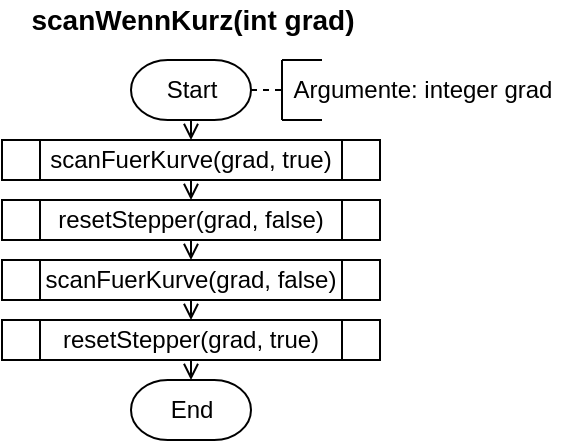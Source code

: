 <mxfile version="16.5.1" type="device"><diagram id="hd_CvWCOSDQh9xs3VqTj" name="Page-1"><mxGraphModel dx="264" dy="494" grid="1" gridSize="10" guides="1" tooltips="1" connect="1" arrows="1" fold="1" page="1" pageScale="1" pageWidth="291" pageHeight="413" math="0" shadow="0"><root><mxCell id="0"/><mxCell id="1" parent="0"/><mxCell id="Fwuzy_JyY4VhxeoALcnt-10" style="edgeStyle=orthogonalEdgeStyle;rounded=0;orthogonalLoop=1;jettySize=auto;html=1;exitX=0.5;exitY=1;exitDx=0;exitDy=0;exitPerimeter=0;entryX=0.5;entryY=0;entryDx=0;entryDy=0;endArrow=open;endFill=0;" edge="1" parent="1" source="Fwuzy_JyY4VhxeoALcnt-1" target="Fwuzy_JyY4VhxeoALcnt-7"><mxGeometry relative="1" as="geometry"/></mxCell><mxCell id="Fwuzy_JyY4VhxeoALcnt-1" value="Start" style="strokeWidth=1;html=1;shape=mxgraph.flowchart.terminator;whiteSpace=wrap;rounded=1;labelBackgroundColor=none;labelBorderColor=none;" vertex="1" parent="1"><mxGeometry x="75.5" y="50" width="60" height="30" as="geometry"/></mxCell><mxCell id="Fwuzy_JyY4VhxeoALcnt-2" value="" style="endArrow=none;dashed=1;html=1;rounded=0;labelBackgroundColor=none;labelBorderColor=none;fontFamily=Helvetica;fontSize=11;fontColor=default;strokeColor=default;shape=connector;exitX=1;exitY=0.5;exitDx=0;exitDy=0;exitPerimeter=0;" edge="1" parent="1" source="Fwuzy_JyY4VhxeoALcnt-1"><mxGeometry width="50" height="50" relative="1" as="geometry"><mxPoint x="150" y="65" as="sourcePoint"/><mxPoint x="151" y="65" as="targetPoint"/></mxGeometry></mxCell><mxCell id="Fwuzy_JyY4VhxeoALcnt-3" value="" style="endArrow=none;html=1;rounded=0;labelBackgroundColor=none;labelBorderColor=none;fontFamily=Helvetica;fontSize=11;fontColor=default;strokeColor=default;shape=connector;" edge="1" parent="1"><mxGeometry width="50" height="50" relative="1" as="geometry"><mxPoint x="171" y="50" as="sourcePoint"/><mxPoint x="151" y="50" as="targetPoint"/></mxGeometry></mxCell><mxCell id="Fwuzy_JyY4VhxeoALcnt-4" value="" style="endArrow=none;html=1;rounded=0;labelBackgroundColor=none;labelBorderColor=none;fontFamily=Helvetica;fontSize=11;fontColor=default;strokeColor=default;shape=connector;" edge="1" parent="1"><mxGeometry width="50" height="50" relative="1" as="geometry"><mxPoint x="151" y="80" as="sourcePoint"/><mxPoint x="151" y="50" as="targetPoint"/></mxGeometry></mxCell><mxCell id="Fwuzy_JyY4VhxeoALcnt-5" value="" style="endArrow=none;html=1;rounded=0;labelBackgroundColor=none;labelBorderColor=none;fontFamily=Helvetica;fontSize=11;fontColor=default;strokeColor=default;shape=connector;" edge="1" parent="1"><mxGeometry width="50" height="50" relative="1" as="geometry"><mxPoint x="171" y="80" as="sourcePoint"/><mxPoint x="151" y="80" as="targetPoint"/></mxGeometry></mxCell><mxCell id="Fwuzy_JyY4VhxeoALcnt-6" value="Argumente: integer grad" style="text;html=1;align=center;verticalAlign=middle;resizable=0;points=[];autosize=1;strokeColor=none;fillColor=none;" vertex="1" parent="1"><mxGeometry x="151" y="55" width="140" height="20" as="geometry"/></mxCell><mxCell id="Fwuzy_JyY4VhxeoALcnt-12" style="edgeStyle=orthogonalEdgeStyle;shape=connector;rounded=0;orthogonalLoop=1;jettySize=auto;html=1;exitX=0.5;exitY=1;exitDx=0;exitDy=0;entryX=0.5;entryY=0;entryDx=0;entryDy=0;labelBackgroundColor=default;fontFamily=Helvetica;fontSize=11;fontColor=default;endArrow=open;endFill=0;strokeColor=default;" edge="1" parent="1" source="Fwuzy_JyY4VhxeoALcnt-7" target="Fwuzy_JyY4VhxeoALcnt-11"><mxGeometry relative="1" as="geometry"/></mxCell><mxCell id="Fwuzy_JyY4VhxeoALcnt-7" value="scanFuerKurve(grad, true)" style="shape=process;whiteSpace=wrap;html=1;backgroundOutline=1;rounded=0;strokeColor=default;strokeWidth=1;labelBackgroundColor=none;labelBorderColor=none;" vertex="1" parent="1"><mxGeometry x="11" y="90" width="189" height="20" as="geometry"/></mxCell><mxCell id="Fwuzy_JyY4VhxeoALcnt-15" style="edgeStyle=orthogonalEdgeStyle;shape=connector;rounded=0;orthogonalLoop=1;jettySize=auto;html=1;exitX=0.5;exitY=1;exitDx=0;exitDy=0;entryX=0.5;entryY=0;entryDx=0;entryDy=0;labelBackgroundColor=default;fontFamily=Helvetica;fontSize=11;fontColor=default;endArrow=open;endFill=0;strokeColor=default;" edge="1" parent="1" source="Fwuzy_JyY4VhxeoALcnt-8" target="Fwuzy_JyY4VhxeoALcnt-14"><mxGeometry relative="1" as="geometry"/></mxCell><mxCell id="Fwuzy_JyY4VhxeoALcnt-8" value="scanFuerKurve(grad, false)" style="shape=process;whiteSpace=wrap;html=1;backgroundOutline=1;rounded=0;strokeColor=default;strokeWidth=1;labelBackgroundColor=none;labelBorderColor=none;" vertex="1" parent="1"><mxGeometry x="11" y="150" width="189" height="20" as="geometry"/></mxCell><mxCell id="Fwuzy_JyY4VhxeoALcnt-13" style="edgeStyle=orthogonalEdgeStyle;shape=connector;rounded=0;orthogonalLoop=1;jettySize=auto;html=1;exitX=0.5;exitY=1;exitDx=0;exitDy=0;entryX=0.5;entryY=0;entryDx=0;entryDy=0;labelBackgroundColor=default;fontFamily=Helvetica;fontSize=11;fontColor=default;endArrow=open;endFill=0;strokeColor=default;" edge="1" parent="1" source="Fwuzy_JyY4VhxeoALcnt-11" target="Fwuzy_JyY4VhxeoALcnt-8"><mxGeometry relative="1" as="geometry"/></mxCell><mxCell id="Fwuzy_JyY4VhxeoALcnt-11" value="resetStepper(grad, false)" style="shape=process;whiteSpace=wrap;html=1;backgroundOutline=1;rounded=0;strokeColor=default;strokeWidth=1;labelBackgroundColor=none;labelBorderColor=none;" vertex="1" parent="1"><mxGeometry x="11" y="120" width="189" height="20" as="geometry"/></mxCell><mxCell id="Fwuzy_JyY4VhxeoALcnt-17" style="edgeStyle=orthogonalEdgeStyle;shape=connector;rounded=0;orthogonalLoop=1;jettySize=auto;html=1;exitX=0.5;exitY=1;exitDx=0;exitDy=0;entryX=0.5;entryY=0;entryDx=0;entryDy=0;entryPerimeter=0;labelBackgroundColor=default;fontFamily=Helvetica;fontSize=11;fontColor=default;endArrow=open;endFill=0;strokeColor=default;" edge="1" parent="1" source="Fwuzy_JyY4VhxeoALcnt-14" target="Fwuzy_JyY4VhxeoALcnt-16"><mxGeometry relative="1" as="geometry"/></mxCell><mxCell id="Fwuzy_JyY4VhxeoALcnt-14" value="resetStepper(grad, true)" style="shape=process;whiteSpace=wrap;html=1;backgroundOutline=1;rounded=0;strokeColor=default;strokeWidth=1;labelBackgroundColor=none;labelBorderColor=none;" vertex="1" parent="1"><mxGeometry x="11" y="180" width="189" height="20" as="geometry"/></mxCell><mxCell id="Fwuzy_JyY4VhxeoALcnt-16" value="End" style="strokeWidth=1;html=1;shape=mxgraph.flowchart.terminator;whiteSpace=wrap;rounded=1;labelBackgroundColor=none;labelBorderColor=none;" vertex="1" parent="1"><mxGeometry x="75.5" y="210" width="60" height="30" as="geometry"/></mxCell><mxCell id="Fwuzy_JyY4VhxeoALcnt-18" value="&lt;font size=&quot;1&quot;&gt;&lt;b style=&quot;font-size: 14px&quot;&gt;scanWennKurz(int grad)&lt;/b&gt;&lt;/font&gt;" style="text;html=1;align=center;verticalAlign=middle;resizable=0;points=[];autosize=1;strokeColor=none;fillColor=none;fontSize=11;fontFamily=Helvetica;fontColor=default;" vertex="1" parent="1"><mxGeometry x="15.5" y="20" width="180" height="20" as="geometry"/></mxCell></root></mxGraphModel></diagram></mxfile>